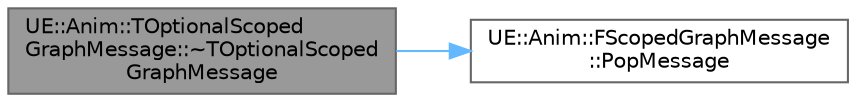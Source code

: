 digraph "UE::Anim::TOptionalScopedGraphMessage::~TOptionalScopedGraphMessage"
{
 // INTERACTIVE_SVG=YES
 // LATEX_PDF_SIZE
  bgcolor="transparent";
  edge [fontname=Helvetica,fontsize=10,labelfontname=Helvetica,labelfontsize=10];
  node [fontname=Helvetica,fontsize=10,shape=box,height=0.2,width=0.4];
  rankdir="LR";
  Node1 [id="Node000001",label="UE::Anim::TOptionalScoped\lGraphMessage::~TOptionalScoped\lGraphMessage",height=0.2,width=0.4,color="gray40", fillcolor="grey60", style="filled", fontcolor="black",tooltip=" "];
  Node1 -> Node2 [id="edge1_Node000001_Node000002",color="steelblue1",style="solid",tooltip=" "];
  Node2 [id="Node000002",label="UE::Anim::FScopedGraphMessage\l::PopMessage",height=0.2,width=0.4,color="grey40", fillcolor="white", style="filled",URL="$d5/dd2/structUE_1_1Anim_1_1FScopedGraphMessage.html#ab7e6cbc6d1ea7fe8b3692dfc781ac665",tooltip=" "];
}
